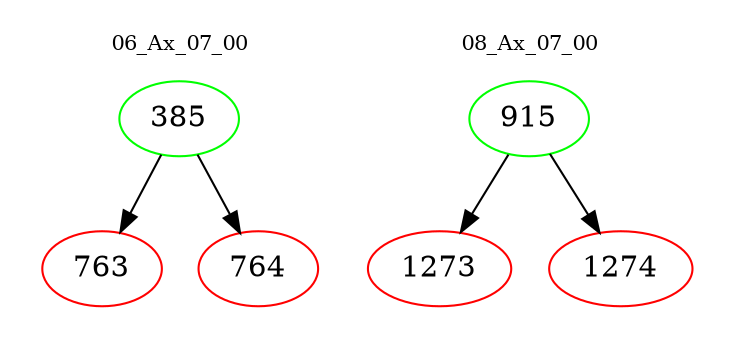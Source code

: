 digraph{
subgraph cluster_0 {
color = white
label = "06_Ax_07_00";
fontsize=10;
T0_385 [label="385", color="green"]
T0_385 -> T0_763 [color="black"]
T0_763 [label="763", color="red"]
T0_385 -> T0_764 [color="black"]
T0_764 [label="764", color="red"]
}
subgraph cluster_1 {
color = white
label = "08_Ax_07_00";
fontsize=10;
T1_915 [label="915", color="green"]
T1_915 -> T1_1273 [color="black"]
T1_1273 [label="1273", color="red"]
T1_915 -> T1_1274 [color="black"]
T1_1274 [label="1274", color="red"]
}
}
